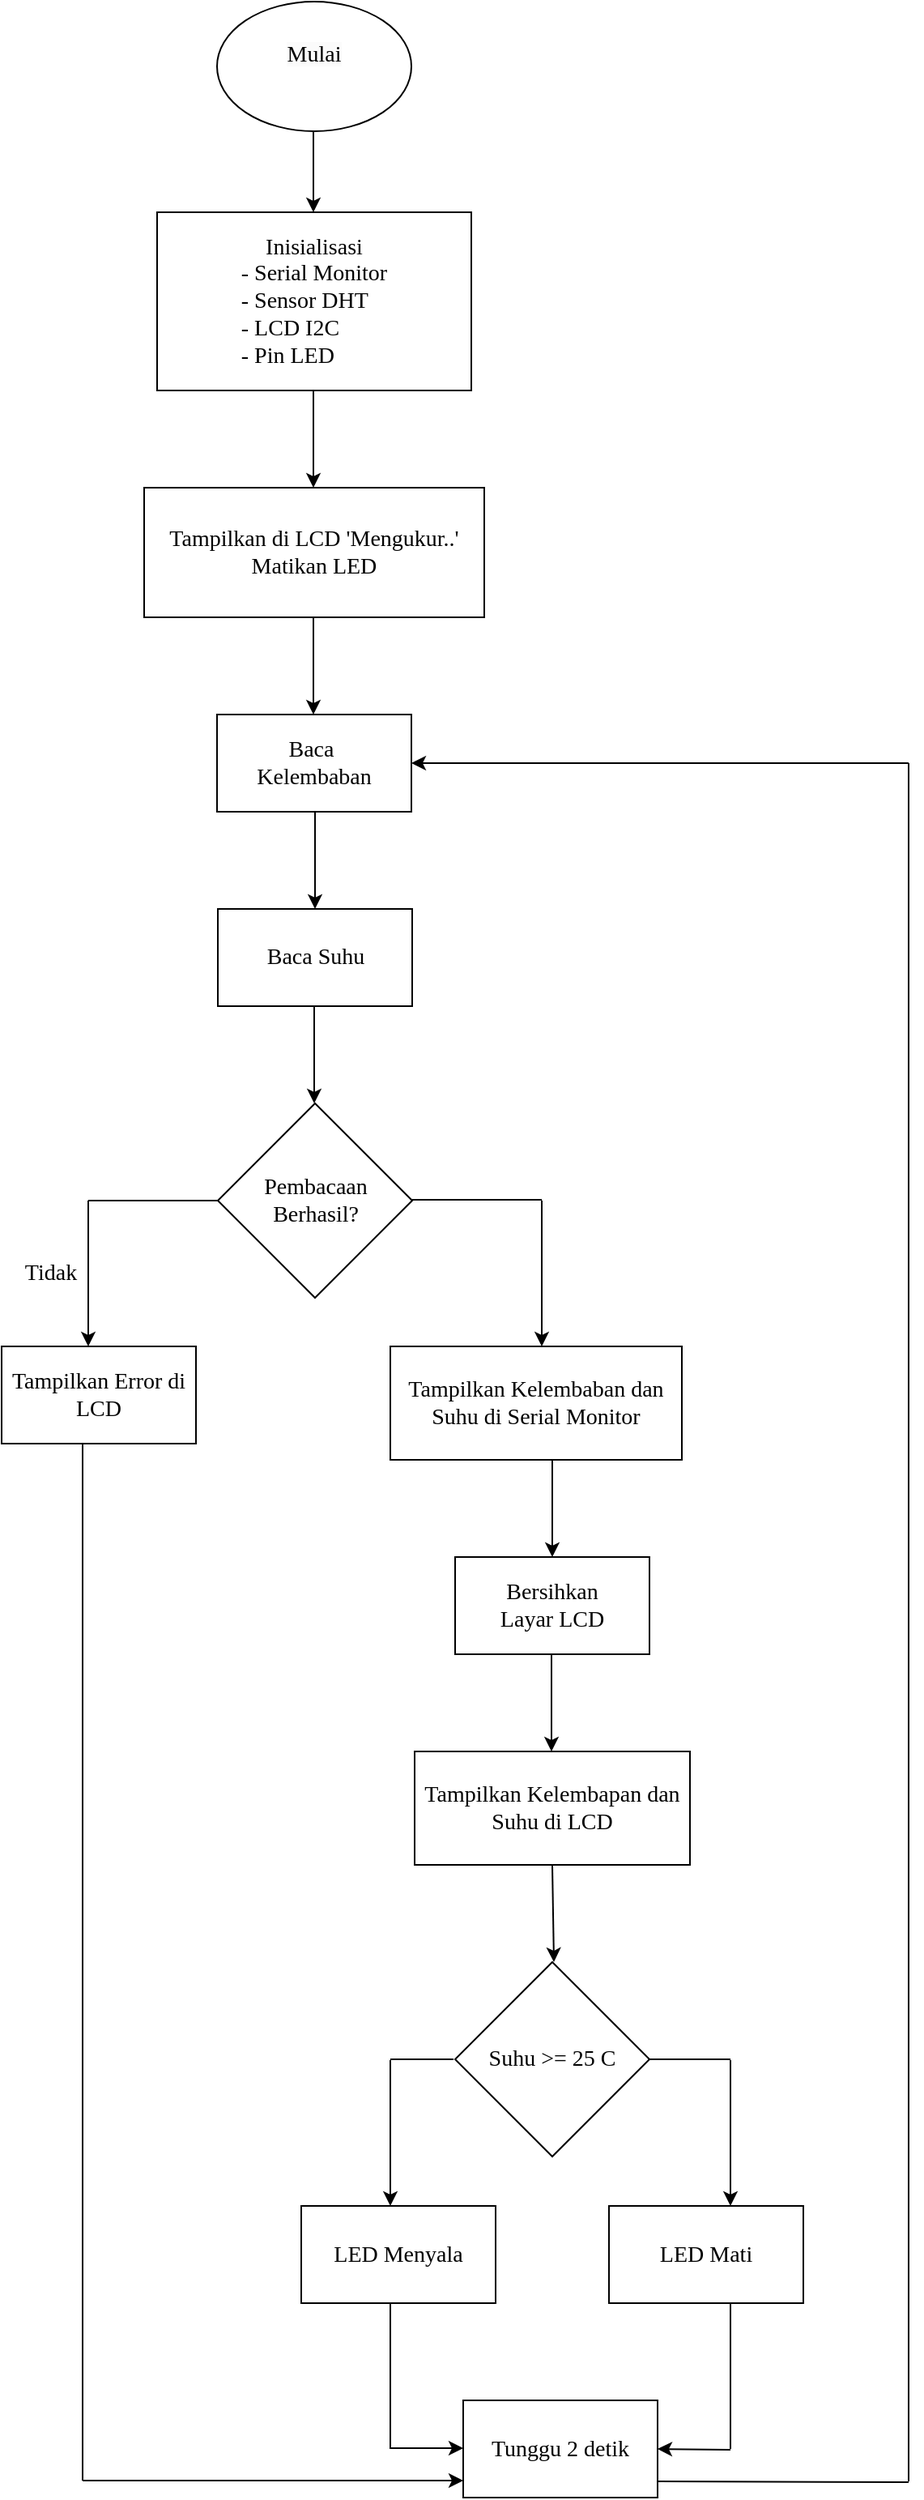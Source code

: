 <mxfile version="24.8.3">
  <diagram name="Halaman-1" id="LnNPjyjB08Nk9mJGT9B2">
    <mxGraphModel grid="1" page="1" gridSize="10" guides="1" tooltips="1" connect="1" arrows="1" fold="1" pageScale="1" pageWidth="827" pageHeight="1169" math="0" shadow="0">
      <root>
        <mxCell id="0" />
        <mxCell id="1" parent="0" />
        <mxCell id="KwVdap0ImDBGZZIHcFSp-2" value="" style="endArrow=classic;html=1;rounded=0;exitX=0.5;exitY=1;exitDx=0;exitDy=0;" edge="1" parent="1">
          <mxGeometry width="50" height="50" relative="1" as="geometry">
            <mxPoint x="352.5" y="100" as="sourcePoint" />
            <mxPoint x="352.5" y="160" as="targetPoint" />
          </mxGeometry>
        </mxCell>
        <mxCell id="KwVdap0ImDBGZZIHcFSp-3" value="" style="endArrow=classic;html=1;rounded=0;exitX=0.5;exitY=1;exitDx=0;exitDy=0;" edge="1" parent="1">
          <mxGeometry width="50" height="50" relative="1" as="geometry">
            <mxPoint x="352.5" y="270" as="sourcePoint" />
            <mxPoint x="352.5" y="330" as="targetPoint" />
          </mxGeometry>
        </mxCell>
        <mxCell id="KwVdap0ImDBGZZIHcFSp-4" value="&lt;font face=&quot;Comic Sans MS&quot;&gt;&lt;span style=&quot;font-size: 14px;&quot;&gt;Tampilkan di LCD&amp;nbsp;&lt;/span&gt;&lt;/font&gt;&lt;span style=&quot;font-size: 14px; font-family: &amp;quot;Comic Sans MS&amp;quot;; background-color: initial;&quot;&gt;&#39;Mengukur..&#39;&lt;/span&gt;&lt;div&gt;&lt;span style=&quot;font-size: 14px; font-family: &amp;quot;Comic Sans MS&amp;quot;; background-color: initial;&quot;&gt;Matikan LED&lt;/span&gt;&lt;/div&gt;" style="rounded=0;whiteSpace=wrap;html=1;" vertex="1" parent="1">
          <mxGeometry x="248" y="330" width="210" height="80" as="geometry" />
        </mxCell>
        <mxCell id="KwVdap0ImDBGZZIHcFSp-5" value="&lt;div&gt;&lt;font style=&quot;font-size: 14px;&quot; face=&quot;Comic Sans MS&quot;&gt;&lt;br&gt;&lt;/font&gt;&lt;/div&gt;&lt;font style=&quot;&quot; face=&quot;Comic Sans MS&quot;&gt;&lt;div style=&quot;font-size: 14px;&quot;&gt;&lt;font style=&quot;&quot; face=&quot;Comic Sans MS&quot;&gt;&lt;br&gt;&lt;/font&gt;&lt;/div&gt;&lt;font style=&quot;font-size: 14px;&quot;&gt;Inisialisasi&lt;/font&gt;&lt;/font&gt;&lt;div style=&quot;text-align: left;&quot;&gt;&lt;span style=&quot;background-color: initial; font-family: &amp;quot;Comic Sans MS&amp;quot;; font-size: 14px;&quot;&gt;- Serial Monitor&lt;/span&gt;&lt;/div&gt;&lt;div style=&quot;text-align: left;&quot;&gt;&lt;span style=&quot;background-color: initial; font-family: &amp;quot;Comic Sans MS&amp;quot;; font-size: 14px;&quot;&gt;- Sensor DHT&lt;/span&gt;&lt;/div&gt;&lt;div&gt;&lt;div style=&quot;text-align: left;&quot;&gt;&lt;span style=&quot;background-color: initial; font-family: &amp;quot;Comic Sans MS&amp;quot;; font-size: 14px;&quot;&gt;- LCD I2C&lt;/span&gt;&lt;/div&gt;&lt;div style=&quot;text-align: left;&quot;&gt;&lt;span style=&quot;background-color: initial; font-family: &amp;quot;Comic Sans MS&amp;quot;; font-size: 14px;&quot;&gt;- Pin LED&lt;/span&gt;&lt;/div&gt;&lt;div&gt;&lt;div&gt;&lt;div style=&quot;text-align: left;&quot;&gt;&lt;font size=&quot;3&quot;&gt;&lt;br&gt;&lt;/font&gt;&lt;/div&gt;&lt;/div&gt;&lt;div&gt;&lt;div&gt;&lt;br&gt;&lt;/div&gt;&lt;/div&gt;&lt;/div&gt;&lt;/div&gt;" style="rounded=0;whiteSpace=wrap;html=1;" vertex="1" parent="1">
          <mxGeometry x="256" y="160" width="194" height="110" as="geometry" />
        </mxCell>
        <mxCell id="KwVdap0ImDBGZZIHcFSp-6" value="&lt;font face=&quot;Comic Sans MS&quot;&gt;&lt;span style=&quot;font-size: 14px;&quot;&gt;Baca Suhu&lt;/span&gt;&lt;/font&gt;" style="rounded=0;whiteSpace=wrap;html=1;" vertex="1" parent="1">
          <mxGeometry x="293.5" y="590" width="120" height="60" as="geometry" />
        </mxCell>
        <mxCell id="KwVdap0ImDBGZZIHcFSp-7" value="" style="endArrow=classic;html=1;rounded=0;exitX=0.5;exitY=1;exitDx=0;exitDy=0;" edge="1" parent="1">
          <mxGeometry width="50" height="50" relative="1" as="geometry">
            <mxPoint x="353" y="650" as="sourcePoint" />
            <mxPoint x="353" y="710" as="targetPoint" />
          </mxGeometry>
        </mxCell>
        <mxCell id="KwVdap0ImDBGZZIHcFSp-8" value="&lt;font style=&quot;font-size: 14px;&quot; face=&quot;Comic Sans MS&quot;&gt;Pembacaan Berhasil?&lt;/font&gt;" style="rhombus;whiteSpace=wrap;html=1;" vertex="1" parent="1">
          <mxGeometry x="293.5" y="710" width="120" height="120" as="geometry" />
        </mxCell>
        <mxCell id="KwVdap0ImDBGZZIHcFSp-9" value="" style="endArrow=classic;html=1;rounded=0;" edge="1" parent="1">
          <mxGeometry width="50" height="50" relative="1" as="geometry">
            <mxPoint x="213.5" y="770" as="sourcePoint" />
            <mxPoint x="213.5" y="860" as="targetPoint" />
          </mxGeometry>
        </mxCell>
        <mxCell id="KwVdap0ImDBGZZIHcFSp-10" value="" style="endArrow=none;html=1;rounded=0;entryX=0;entryY=0.5;entryDx=0;entryDy=0;" edge="1" parent="1" target="KwVdap0ImDBGZZIHcFSp-8">
          <mxGeometry width="50" height="50" relative="1" as="geometry">
            <mxPoint x="213.5" y="770" as="sourcePoint" />
            <mxPoint x="263.5" y="720" as="targetPoint" />
          </mxGeometry>
        </mxCell>
        <mxCell id="KwVdap0ImDBGZZIHcFSp-11" value="" style="endArrow=none;html=1;rounded=0;entryX=0;entryY=0.5;entryDx=0;entryDy=0;" edge="1" parent="1">
          <mxGeometry width="50" height="50" relative="1" as="geometry">
            <mxPoint x="413.5" y="769.5" as="sourcePoint" />
            <mxPoint x="493.5" y="769.5" as="targetPoint" />
          </mxGeometry>
        </mxCell>
        <mxCell id="KwVdap0ImDBGZZIHcFSp-12" value="" style="endArrow=classic;html=1;rounded=0;" edge="1" parent="1">
          <mxGeometry width="50" height="50" relative="1" as="geometry">
            <mxPoint x="493.5" y="770" as="sourcePoint" />
            <mxPoint x="493.5" y="860" as="targetPoint" />
          </mxGeometry>
        </mxCell>
        <mxCell id="KwVdap0ImDBGZZIHcFSp-13" value="" style="endArrow=classic;html=1;rounded=0;exitX=0.5;exitY=1;exitDx=0;exitDy=0;" edge="1" parent="1">
          <mxGeometry width="50" height="50" relative="1" as="geometry">
            <mxPoint x="353.5" y="530" as="sourcePoint" />
            <mxPoint x="353.5" y="590" as="targetPoint" />
          </mxGeometry>
        </mxCell>
        <mxCell id="KwVdap0ImDBGZZIHcFSp-14" value="&lt;font face=&quot;Comic Sans MS&quot;&gt;&lt;span style=&quot;font-size: 14px;&quot;&gt;Tampilkan Error di LCD&lt;/span&gt;&lt;/font&gt;" style="rounded=0;whiteSpace=wrap;html=1;" vertex="1" parent="1">
          <mxGeometry x="160" y="860" width="120" height="60" as="geometry" />
        </mxCell>
        <mxCell id="KwVdap0ImDBGZZIHcFSp-15" value="&lt;font face=&quot;Comic Sans MS&quot;&gt;&lt;span style=&quot;font-size: 14px;&quot;&gt;Tampilkan Kelembaban dan Suhu di Serial Monitor&lt;/span&gt;&lt;/font&gt;" style="rounded=0;whiteSpace=wrap;html=1;" vertex="1" parent="1">
          <mxGeometry x="400" y="860" width="180" height="70" as="geometry" />
        </mxCell>
        <mxCell id="KwVdap0ImDBGZZIHcFSp-16" value="" style="endArrow=classic;html=1;rounded=0;exitX=0.5;exitY=1;exitDx=0;exitDy=0;" edge="1" parent="1">
          <mxGeometry width="50" height="50" relative="1" as="geometry">
            <mxPoint x="500" y="930" as="sourcePoint" />
            <mxPoint x="500" y="990" as="targetPoint" />
          </mxGeometry>
        </mxCell>
        <mxCell id="KwVdap0ImDBGZZIHcFSp-17" value="&lt;font face=&quot;Comic Sans MS&quot;&gt;&lt;span style=&quot;font-size: 14px;&quot;&gt;Bersihkan&lt;/span&gt;&lt;/font&gt;&lt;div&gt;&lt;font face=&quot;Comic Sans MS&quot;&gt;&lt;span style=&quot;font-size: 14px;&quot;&gt;Layar LCD&lt;/span&gt;&lt;/font&gt;&lt;/div&gt;" style="rounded=0;whiteSpace=wrap;html=1;" vertex="1" parent="1">
          <mxGeometry x="440" y="990" width="120" height="60" as="geometry" />
        </mxCell>
        <mxCell id="KwVdap0ImDBGZZIHcFSp-18" value="" style="endArrow=classic;html=1;rounded=0;exitX=0.5;exitY=1;exitDx=0;exitDy=0;" edge="1" parent="1">
          <mxGeometry width="50" height="50" relative="1" as="geometry">
            <mxPoint x="499.5" y="1050" as="sourcePoint" />
            <mxPoint x="499.5" y="1110" as="targetPoint" />
          </mxGeometry>
        </mxCell>
        <mxCell id="KwVdap0ImDBGZZIHcFSp-19" value="&lt;font face=&quot;Comic Sans MS&quot;&gt;&lt;span style=&quot;font-size: 14px;&quot;&gt;Tampilkan Kelembapan dan Suhu di LCD&lt;/span&gt;&lt;/font&gt;" style="rounded=0;whiteSpace=wrap;html=1;" vertex="1" parent="1">
          <mxGeometry x="415" y="1110" width="170" height="70" as="geometry" />
        </mxCell>
        <mxCell id="KwVdap0ImDBGZZIHcFSp-20" value="" style="endArrow=classic;html=1;rounded=0;entryX=0.5;entryY=0;entryDx=0;entryDy=0;" edge="1" parent="1">
          <mxGeometry width="50" height="50" relative="1" as="geometry">
            <mxPoint x="500" y="1180" as="sourcePoint" />
            <mxPoint x="501" y="1240" as="targetPoint" />
          </mxGeometry>
        </mxCell>
        <mxCell id="KwVdap0ImDBGZZIHcFSp-21" value="&lt;font style=&quot;font-size: 14px;&quot; face=&quot;Comic Sans MS&quot;&gt;Tidak&lt;/font&gt;" style="text;html=1;align=center;verticalAlign=middle;resizable=0;points=[];autosize=1;strokeColor=none;fillColor=none;" vertex="1" parent="1">
          <mxGeometry x="160" y="800" width="60" height="30" as="geometry" />
        </mxCell>
        <mxCell id="KwVdap0ImDBGZZIHcFSp-22" value="" style="endArrow=classic;html=1;rounded=0;exitX=0.5;exitY=1;exitDx=0;exitDy=0;" edge="1" parent="1">
          <mxGeometry width="50" height="50" relative="1" as="geometry">
            <mxPoint x="352.5" y="410" as="sourcePoint" />
            <mxPoint x="352.5" y="470" as="targetPoint" />
          </mxGeometry>
        </mxCell>
        <mxCell id="KwVdap0ImDBGZZIHcFSp-23" value="&lt;font face=&quot;Comic Sans MS&quot;&gt;&lt;span style=&quot;font-size: 14px;&quot;&gt;Baca&amp;nbsp;&lt;/span&gt;&lt;/font&gt;&lt;div&gt;&lt;font face=&quot;Comic Sans MS&quot;&gt;&lt;span style=&quot;font-size: 14px;&quot;&gt;Kelembaban&lt;/span&gt;&lt;/font&gt;&lt;/div&gt;" style="rounded=0;whiteSpace=wrap;html=1;" vertex="1" parent="1">
          <mxGeometry x="293" y="470" width="120" height="60" as="geometry" />
        </mxCell>
        <mxCell id="KwVdap0ImDBGZZIHcFSp-24" value="&lt;font face=&quot;Comic Sans MS&quot;&gt;&lt;span style=&quot;font-size: 14px;&quot;&gt;Suhu &amp;gt;= 25 C&lt;/span&gt;&lt;/font&gt;" style="rhombus;whiteSpace=wrap;html=1;" vertex="1" parent="1">
          <mxGeometry x="440" y="1240" width="120" height="120" as="geometry" />
        </mxCell>
        <mxCell id="KwVdap0ImDBGZZIHcFSp-25" value="" style="endArrow=classic;html=1;rounded=0;" edge="1" parent="1">
          <mxGeometry width="50" height="50" relative="1" as="geometry">
            <mxPoint x="400" y="1300.5" as="sourcePoint" />
            <mxPoint x="400" y="1390.5" as="targetPoint" />
          </mxGeometry>
        </mxCell>
        <mxCell id="KwVdap0ImDBGZZIHcFSp-26" value="" style="endArrow=classic;html=1;rounded=0;" edge="1" parent="1">
          <mxGeometry width="50" height="50" relative="1" as="geometry">
            <mxPoint x="610" y="1300.5" as="sourcePoint" />
            <mxPoint x="610" y="1390.5" as="targetPoint" />
          </mxGeometry>
        </mxCell>
        <mxCell id="KwVdap0ImDBGZZIHcFSp-27" value="&lt;span style=&quot;font-family: &amp;quot;Comic Sans MS&amp;quot;; font-size: 14px;&quot;&gt;LED Mati&lt;/span&gt;" style="rounded=0;whiteSpace=wrap;html=1;" vertex="1" parent="1">
          <mxGeometry x="535" y="1390.5" width="120" height="60" as="geometry" />
        </mxCell>
        <mxCell id="KwVdap0ImDBGZZIHcFSp-28" value="&lt;font face=&quot;Comic Sans MS&quot;&gt;&lt;span style=&quot;font-size: 14px;&quot;&gt;LED Menyala&lt;/span&gt;&lt;/font&gt;" style="rounded=0;whiteSpace=wrap;html=1;" vertex="1" parent="1">
          <mxGeometry x="345" y="1390.5" width="120" height="60" as="geometry" />
        </mxCell>
        <mxCell id="KwVdap0ImDBGZZIHcFSp-29" value="&lt;font face=&quot;Comic Sans MS&quot;&gt;&lt;span style=&quot;font-size: 14px;&quot;&gt;Tunggu 2 detik&lt;/span&gt;&lt;/font&gt;" style="rounded=0;whiteSpace=wrap;html=1;" vertex="1" parent="1">
          <mxGeometry x="445" y="1510.5" width="120" height="60" as="geometry" />
        </mxCell>
        <mxCell id="KwVdap0ImDBGZZIHcFSp-30" value="" style="endArrow=none;html=1;rounded=0;" edge="1" parent="1">
          <mxGeometry width="50" height="50" relative="1" as="geometry">
            <mxPoint x="400" y="1540.5" as="sourcePoint" />
            <mxPoint x="400" y="1450.5" as="targetPoint" />
          </mxGeometry>
        </mxCell>
        <mxCell id="KwVdap0ImDBGZZIHcFSp-31" value="" style="endArrow=classic;html=1;rounded=0;entryX=0;entryY=1;entryDx=0;entryDy=0;" edge="1" parent="1">
          <mxGeometry width="50" height="50" relative="1" as="geometry">
            <mxPoint x="400" y="1540" as="sourcePoint" />
            <mxPoint x="445" y="1540" as="targetPoint" />
          </mxGeometry>
        </mxCell>
        <mxCell id="KwVdap0ImDBGZZIHcFSp-32" value="" style="endArrow=none;html=1;rounded=0;" edge="1" parent="1">
          <mxGeometry width="50" height="50" relative="1" as="geometry">
            <mxPoint x="610" y="1540.5" as="sourcePoint" />
            <mxPoint x="610" y="1450.5" as="targetPoint" />
          </mxGeometry>
        </mxCell>
        <mxCell id="KwVdap0ImDBGZZIHcFSp-33" value="" style="endArrow=classic;html=1;rounded=0;" edge="1" parent="1">
          <mxGeometry width="50" height="50" relative="1" as="geometry">
            <mxPoint x="610" y="1541" as="sourcePoint" />
            <mxPoint x="565" y="1540.5" as="targetPoint" />
          </mxGeometry>
        </mxCell>
        <mxCell id="KwVdap0ImDBGZZIHcFSp-34" value="" style="endArrow=none;html=1;rounded=0;" edge="1" parent="1">
          <mxGeometry width="50" height="50" relative="1" as="geometry">
            <mxPoint x="400" y="1300" as="sourcePoint" />
            <mxPoint x="439" y="1300" as="targetPoint" />
          </mxGeometry>
        </mxCell>
        <mxCell id="KwVdap0ImDBGZZIHcFSp-35" value="" style="endArrow=none;html=1;rounded=0;" edge="1" parent="1">
          <mxGeometry width="50" height="50" relative="1" as="geometry">
            <mxPoint x="560" y="1300" as="sourcePoint" />
            <mxPoint x="610" y="1300" as="targetPoint" />
          </mxGeometry>
        </mxCell>
        <mxCell id="KwVdap0ImDBGZZIHcFSp-36" value="" style="endArrow=none;html=1;rounded=0;" edge="1" parent="1">
          <mxGeometry width="50" height="50" relative="1" as="geometry">
            <mxPoint x="565" y="1560.5" as="sourcePoint" />
            <mxPoint x="720" y="1561" as="targetPoint" />
          </mxGeometry>
        </mxCell>
        <mxCell id="KwVdap0ImDBGZZIHcFSp-37" value="" style="endArrow=none;html=1;rounded=0;" edge="1" parent="1">
          <mxGeometry width="50" height="50" relative="1" as="geometry">
            <mxPoint x="720" y="1560.5" as="sourcePoint" />
            <mxPoint x="720" y="500" as="targetPoint" />
          </mxGeometry>
        </mxCell>
        <mxCell id="KwVdap0ImDBGZZIHcFSp-38" value="" style="endArrow=classic;html=1;rounded=0;entryX=1;entryY=0.5;entryDx=0;entryDy=0;" edge="1" parent="1" target="KwVdap0ImDBGZZIHcFSp-23">
          <mxGeometry width="50" height="50" relative="1" as="geometry">
            <mxPoint x="720" y="500" as="sourcePoint" />
            <mxPoint x="430" y="490" as="targetPoint" />
          </mxGeometry>
        </mxCell>
        <mxCell id="KwVdap0ImDBGZZIHcFSp-39" value="" style="endArrow=none;html=1;rounded=0;" edge="1" parent="1">
          <mxGeometry width="50" height="50" relative="1" as="geometry">
            <mxPoint x="210" y="1560" as="sourcePoint" />
            <mxPoint x="210" y="920" as="targetPoint" />
          </mxGeometry>
        </mxCell>
        <mxCell id="KwVdap0ImDBGZZIHcFSp-40" value="" style="endArrow=classic;html=1;rounded=0;" edge="1" parent="1">
          <mxGeometry width="50" height="50" relative="1" as="geometry">
            <mxPoint x="210" y="1560" as="sourcePoint" />
            <mxPoint x="445" y="1560" as="targetPoint" />
          </mxGeometry>
        </mxCell>
        <mxCell id="KwVdap0ImDBGZZIHcFSp-41" value="&#xa;&lt;span style=&quot;color: rgb(0, 0, 0); font-family: &amp;quot;Comic Sans MS&amp;quot;; font-size: 14px; font-style: normal; font-variant-ligatures: normal; font-variant-caps: normal; font-weight: 400; letter-spacing: normal; orphans: 2; text-align: center; text-indent: 0px; text-transform: none; widows: 2; word-spacing: 0px; -webkit-text-stroke-width: 0px; white-space: normal; background-color: rgb(251, 251, 251); text-decoration-thickness: initial; text-decoration-style: initial; text-decoration-color: initial; display: inline !important; float: none;&quot;&gt;Mulai&lt;/span&gt;&#xa;&#xa;" style="ellipse;whiteSpace=wrap;html=1;" vertex="1" parent="1">
          <mxGeometry x="293" y="30" width="120" height="80" as="geometry" />
        </mxCell>
      </root>
    </mxGraphModel>
  </diagram>
</mxfile>
